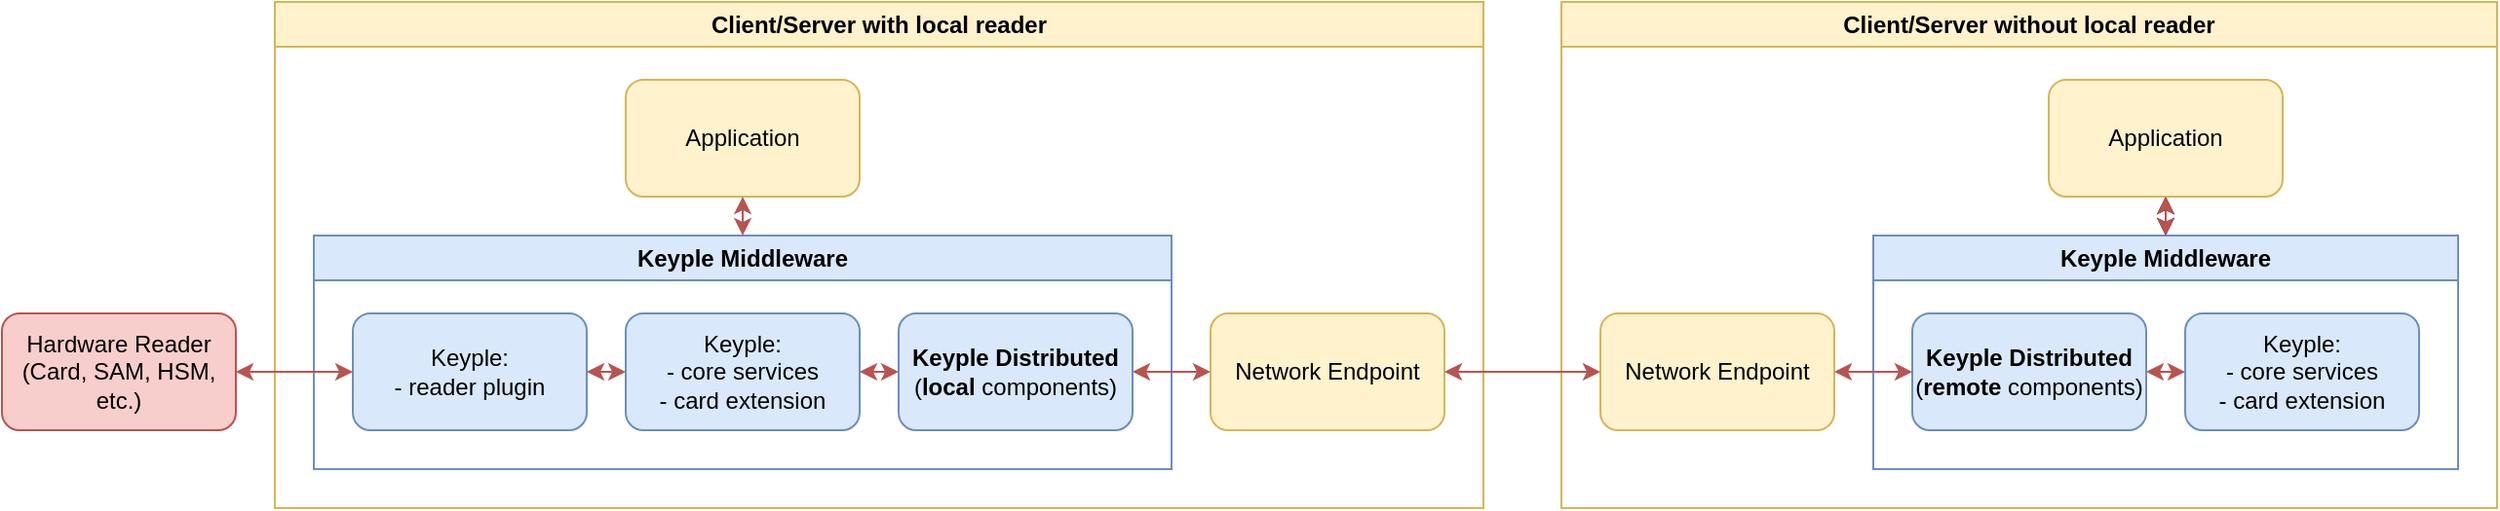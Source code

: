 <mxfile version="20.7.4" type="device"><diagram name="Page-1" id="7Sh1Q71iwAasNACV_Fdk"><mxGraphModel dx="1038" dy="608" grid="1" gridSize="10" guides="1" tooltips="1" connect="1" arrows="1" fold="1" page="1" pageScale="1" pageWidth="1654" pageHeight="1169" math="0" shadow="0"><root><mxCell id="TWPGk657dWVwOv0mLjbH-0"/><mxCell id="TWPGk657dWVwOv0mLjbH-1" parent="TWPGk657dWVwOv0mLjbH-0"/><mxCell id="TWPGk657dWVwOv0mLjbH-2" value="Client/Server with local reader" style="swimlane;whiteSpace=wrap;html=1;fillColor=#fff2cc;strokeColor=#d6b656;startSize=23;" parent="TWPGk657dWVwOv0mLjbH-1" vertex="1"><mxGeometry x="160" y="120" width="620" height="260" as="geometry"/></mxCell><mxCell id="TWPGk657dWVwOv0mLjbH-3" value="Application" style="rounded=1;whiteSpace=wrap;html=1;fillColor=#fff2cc;strokeColor=#d6b656;" parent="TWPGk657dWVwOv0mLjbH-2" vertex="1"><mxGeometry x="180" y="40" width="120" height="60" as="geometry"/></mxCell><mxCell id="TWPGk657dWVwOv0mLjbH-4" value="Keyple Middleware" style="swimlane;whiteSpace=wrap;html=1;swimlaneFillColor=none;fillColor=#dae8fc;strokeColor=#6c8ebf;" parent="TWPGk657dWVwOv0mLjbH-2" vertex="1"><mxGeometry x="20" y="120" width="440" height="120" as="geometry"/></mxCell><mxCell id="TWPGk657dWVwOv0mLjbH-5" style="edgeStyle=none;rounded=0;orthogonalLoop=1;jettySize=auto;html=1;exitX=1;exitY=0.5;exitDx=0;exitDy=0;entryX=0;entryY=0.5;entryDx=0;entryDy=0;strokeWidth=1;endArrow=classic;endFill=1;fillColor=#f8cecc;strokeColor=#b85450;startArrow=classic;startFill=1;" parent="TWPGk657dWVwOv0mLjbH-4" source="TWPGk657dWVwOv0mLjbH-6" target="TWPGk657dWVwOv0mLjbH-7" edge="1"><mxGeometry relative="1" as="geometry"/></mxCell><mxCell id="TWPGk657dWVwOv0mLjbH-6" value="Keyple:&lt;br&gt;- core services&lt;br&gt;- card extension" style="rounded=1;whiteSpace=wrap;html=1;fillColor=#dae8fc;strokeColor=#6c8ebf;" parent="TWPGk657dWVwOv0mLjbH-4" vertex="1"><mxGeometry x="160" y="40" width="120" height="60" as="geometry"/></mxCell><mxCell id="TWPGk657dWVwOv0mLjbH-7" value="&lt;b&gt;Keyple Distributed&lt;/b&gt;&lt;br&gt;(&lt;b&gt;local&lt;/b&gt; components)" style="rounded=1;whiteSpace=wrap;html=1;fillColor=#dae8fc;strokeColor=#6c8ebf;" parent="TWPGk657dWVwOv0mLjbH-4" vertex="1"><mxGeometry x="300" y="40" width="120" height="60" as="geometry"/></mxCell><mxCell id="lM6t8al5E-4KFDiqAX3S-0" value="Keyple:&lt;br&gt;- reader plugin" style="rounded=1;whiteSpace=wrap;html=1;fillColor=#dae8fc;strokeColor=#6c8ebf;" parent="TWPGk657dWVwOv0mLjbH-4" vertex="1"><mxGeometry x="20" y="40" width="120" height="60" as="geometry"/></mxCell><mxCell id="lM6t8al5E-4KFDiqAX3S-1" style="edgeStyle=orthogonalEdgeStyle;rounded=0;orthogonalLoop=1;jettySize=auto;html=1;exitX=0;exitY=0.5;exitDx=0;exitDy=0;entryX=1;entryY=0.5;entryDx=0;entryDy=0;endArrow=classic;endFill=1;fillColor=#f8cecc;strokeColor=#b85450;strokeWidth=1;startArrow=classic;startFill=1;" parent="TWPGk657dWVwOv0mLjbH-4" source="TWPGk657dWVwOv0mLjbH-6" target="lM6t8al5E-4KFDiqAX3S-0" edge="1"><mxGeometry relative="1" as="geometry"><mxPoint x="110" y="80" as="sourcePoint"/><mxPoint x="-50" y="80" as="targetPoint"/></mxGeometry></mxCell><mxCell id="TWPGk657dWVwOv0mLjbH-8" value="Network Endpoint" style="rounded=1;whiteSpace=wrap;html=1;fillColor=#fff2cc;strokeColor=#d6b656;" parent="TWPGk657dWVwOv0mLjbH-2" vertex="1"><mxGeometry x="480" y="160" width="120" height="60" as="geometry"/></mxCell><mxCell id="TWPGk657dWVwOv0mLjbH-9" style="rounded=0;orthogonalLoop=1;jettySize=auto;html=1;entryX=0.5;entryY=1;entryDx=0;entryDy=0;strokeWidth=1;endArrow=classic;endFill=1;fillColor=#f8cecc;strokeColor=#b85450;startArrow=classic;startFill=1;exitX=0.5;exitY=0;exitDx=0;exitDy=0;" parent="TWPGk657dWVwOv0mLjbH-2" source="TWPGk657dWVwOv0mLjbH-4" target="TWPGk657dWVwOv0mLjbH-3" edge="1"><mxGeometry relative="1" as="geometry"><mxPoint x="260" y="120" as="sourcePoint"/></mxGeometry></mxCell><mxCell id="TWPGk657dWVwOv0mLjbH-11" style="edgeStyle=none;rounded=0;orthogonalLoop=1;jettySize=auto;html=1;exitX=1;exitY=0.5;exitDx=0;exitDy=0;entryX=0;entryY=0.5;entryDx=0;entryDy=0;strokeWidth=1;endArrow=classic;endFill=1;fillColor=#f8cecc;strokeColor=#b85450;startArrow=classic;startFill=1;" parent="TWPGk657dWVwOv0mLjbH-2" source="TWPGk657dWVwOv0mLjbH-7" target="TWPGk657dWVwOv0mLjbH-8" edge="1"><mxGeometry relative="1" as="geometry"/></mxCell><mxCell id="TWPGk657dWVwOv0mLjbH-12" value="Hardware Reader&lt;br&gt;(Card, SAM, HSM, etc.)" style="rounded=1;whiteSpace=wrap;html=1;fillColor=#f8cecc;strokeColor=#b85450;" parent="TWPGk657dWVwOv0mLjbH-1" vertex="1"><mxGeometry x="20" y="280" width="120" height="60" as="geometry"/></mxCell><mxCell id="TWPGk657dWVwOv0mLjbH-13" value="Client/Server without local reader" style="swimlane;whiteSpace=wrap;html=1;startSize=23;fillColor=#fff2cc;strokeColor=#d6b656;" parent="TWPGk657dWVwOv0mLjbH-1" vertex="1"><mxGeometry x="820" y="120" width="480" height="260" as="geometry"/></mxCell><mxCell id="lM6t8al5E-4KFDiqAX3S-2" value="" style="edgeStyle=orthogonalEdgeStyle;rounded=0;orthogonalLoop=1;jettySize=auto;html=1;startArrow=classic;startFill=1;endArrow=classic;endFill=1;entryX=0.5;entryY=0;entryDx=0;entryDy=0;" parent="TWPGk657dWVwOv0mLjbH-13" source="TWPGk657dWVwOv0mLjbH-14" target="TWPGk657dWVwOv0mLjbH-15" edge="1"><mxGeometry relative="1" as="geometry"/></mxCell><mxCell id="TWPGk657dWVwOv0mLjbH-14" value="Application" style="rounded=1;whiteSpace=wrap;html=1;fillColor=#fff2cc;strokeColor=#d6b656;" parent="TWPGk657dWVwOv0mLjbH-13" vertex="1"><mxGeometry x="250" y="40" width="120" height="60" as="geometry"/></mxCell><mxCell id="TWPGk657dWVwOv0mLjbH-15" value="Keyple Middleware" style="swimlane;whiteSpace=wrap;html=1;fillColor=#dae8fc;strokeColor=#6c8ebf;" parent="TWPGk657dWVwOv0mLjbH-13" vertex="1"><mxGeometry x="160" y="120" width="300" height="120" as="geometry"/></mxCell><mxCell id="TWPGk657dWVwOv0mLjbH-16" value="Keyple:&lt;br&gt;- core services&lt;br&gt;- card extension" style="rounded=1;whiteSpace=wrap;html=1;fillColor=#dae8fc;strokeColor=#6c8ebf;" parent="TWPGk657dWVwOv0mLjbH-15" vertex="1"><mxGeometry x="160" y="40" width="120" height="60" as="geometry"/></mxCell><mxCell id="TWPGk657dWVwOv0mLjbH-17" style="edgeStyle=none;rounded=0;orthogonalLoop=1;jettySize=auto;html=1;exitX=1;exitY=0.5;exitDx=0;exitDy=0;entryX=0;entryY=0.5;entryDx=0;entryDy=0;strokeWidth=1;endArrow=classic;endFill=1;fillColor=#f8cecc;strokeColor=#b85450;startArrow=classic;startFill=1;" parent="TWPGk657dWVwOv0mLjbH-15" source="TWPGk657dWVwOv0mLjbH-18" target="TWPGk657dWVwOv0mLjbH-16" edge="1"><mxGeometry relative="1" as="geometry"/></mxCell><mxCell id="TWPGk657dWVwOv0mLjbH-18" value="&lt;b&gt;Keyple Distributed&lt;/b&gt;&lt;br&gt;(&lt;b&gt;remote&lt;/b&gt; components)" style="rounded=1;whiteSpace=wrap;html=1;fillColor=#dae8fc;strokeColor=#6c8ebf;" parent="TWPGk657dWVwOv0mLjbH-15" vertex="1"><mxGeometry x="20" y="40" width="120" height="60" as="geometry"/></mxCell><mxCell id="TWPGk657dWVwOv0mLjbH-20" value="Network Endpoint" style="rounded=1;whiteSpace=wrap;html=1;fillColor=#fff2cc;strokeColor=#d6b656;" parent="TWPGk657dWVwOv0mLjbH-13" vertex="1"><mxGeometry x="20" y="160" width="120" height="60" as="geometry"/></mxCell><mxCell id="TWPGk657dWVwOv0mLjbH-21" style="edgeStyle=none;rounded=0;orthogonalLoop=1;jettySize=auto;html=1;exitX=0.5;exitY=0;exitDx=0;exitDy=0;entryX=0.5;entryY=1;entryDx=0;entryDy=0;strokeWidth=1;endArrow=classic;endFill=1;fillColor=#f8cecc;strokeColor=#b85450;startArrow=classic;startFill=1;" parent="TWPGk657dWVwOv0mLjbH-13" source="TWPGk657dWVwOv0mLjbH-15" target="TWPGk657dWVwOv0mLjbH-14" edge="1"><mxGeometry relative="1" as="geometry"/></mxCell><mxCell id="TWPGk657dWVwOv0mLjbH-19" style="edgeStyle=none;rounded=0;orthogonalLoop=1;jettySize=auto;html=1;exitX=1;exitY=0.5;exitDx=0;exitDy=0;entryX=0;entryY=0.5;entryDx=0;entryDy=0;strokeWidth=1;endArrow=classic;endFill=1;fillColor=#f8cecc;strokeColor=#b85450;startArrow=classic;startFill=1;" parent="TWPGk657dWVwOv0mLjbH-13" source="TWPGk657dWVwOv0mLjbH-20" target="TWPGk657dWVwOv0mLjbH-18" edge="1"><mxGeometry relative="1" as="geometry"/></mxCell><mxCell id="TWPGk657dWVwOv0mLjbH-23" style="edgeStyle=orthogonalEdgeStyle;rounded=0;orthogonalLoop=1;jettySize=auto;html=1;exitX=0;exitY=0.5;exitDx=0;exitDy=0;entryX=1;entryY=0.5;entryDx=0;entryDy=0;endArrow=classic;endFill=1;fillColor=#f8cecc;strokeColor=#b85450;strokeWidth=1;startArrow=classic;startFill=1;" parent="TWPGk657dWVwOv0mLjbH-1" source="lM6t8al5E-4KFDiqAX3S-0" target="TWPGk657dWVwOv0mLjbH-12" edge="1"><mxGeometry relative="1" as="geometry"/></mxCell><mxCell id="TWPGk657dWVwOv0mLjbH-24" style="edgeStyle=none;rounded=0;orthogonalLoop=1;jettySize=auto;html=1;exitX=1;exitY=0.5;exitDx=0;exitDy=0;entryX=0;entryY=0.5;entryDx=0;entryDy=0;strokeWidth=1;endArrow=classic;endFill=1;fillColor=#f8cecc;strokeColor=#b85450;startArrow=classic;startFill=1;" parent="TWPGk657dWVwOv0mLjbH-1" source="TWPGk657dWVwOv0mLjbH-8" target="TWPGk657dWVwOv0mLjbH-20" edge="1"><mxGeometry relative="1" as="geometry"/></mxCell></root></mxGraphModel></diagram></mxfile>